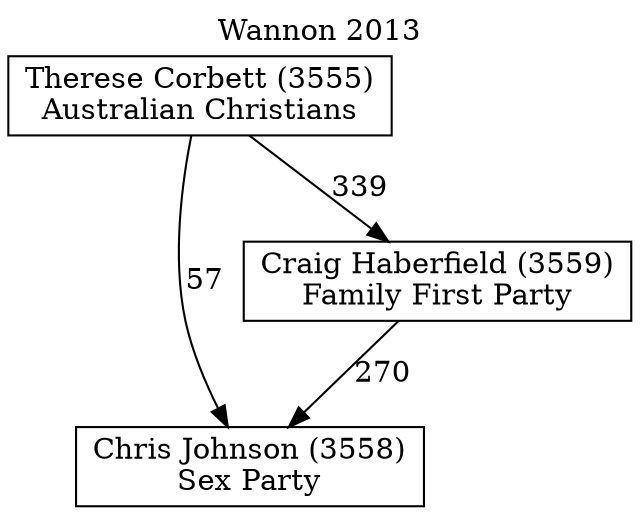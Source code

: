 // House preference flow
digraph "Chris Johnson (3558)_Wannon_2013" {
	graph [label="Wannon 2013" labelloc=t mclimit=10]
	node [shape=box]
	"Chris Johnson (3558)" [label="Chris Johnson (3558)
Sex Party"]
	"Craig Haberfield (3559)" [label="Craig Haberfield (3559)
Family First Party"]
	"Therese Corbett (3555)" [label="Therese Corbett (3555)
Australian Christians"]
	"Craig Haberfield (3559)" -> "Chris Johnson (3558)" [label=270]
	"Therese Corbett (3555)" -> "Craig Haberfield (3559)" [label=339]
	"Therese Corbett (3555)" -> "Chris Johnson (3558)" [label=57]
}
